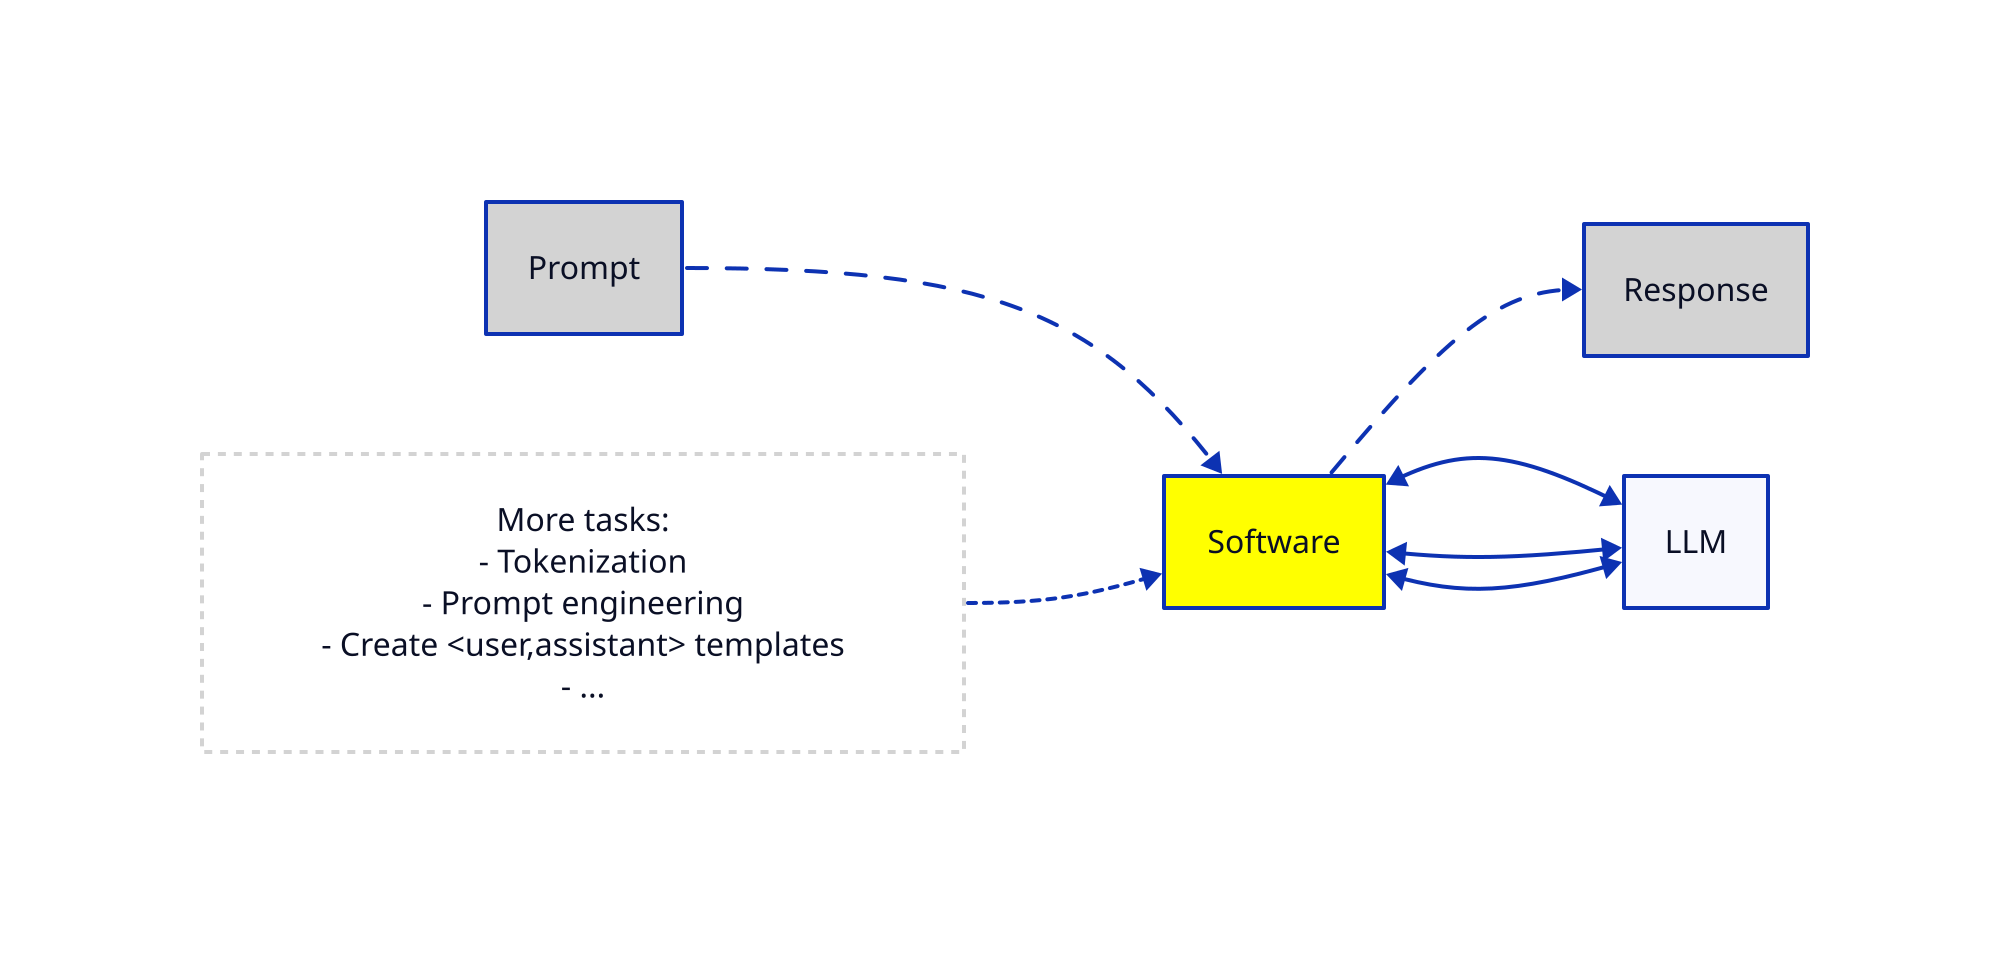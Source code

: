 direction: right
classes {
  io {
    style: {
      fill: "lightgray"
    }
  }
}

Prompt.class: io
Response.class: io

software : Software { style: { fill: "yellow" } }
Prompt -> software -> Response { style.animated: true }
software <-> LLM <-> software <-> LLM

inside: |md
  More tasks:
  - Tokenization
  - Prompt engineering
  - Create <user,assistant> templates
  - ...
|

inside: {
 shape: rectangle
 style: {
    fill: "white"
    stroke-dash: 2
    stroke: lightgray
    }
}
inside -> software { style.stroke-dash: 2 }
